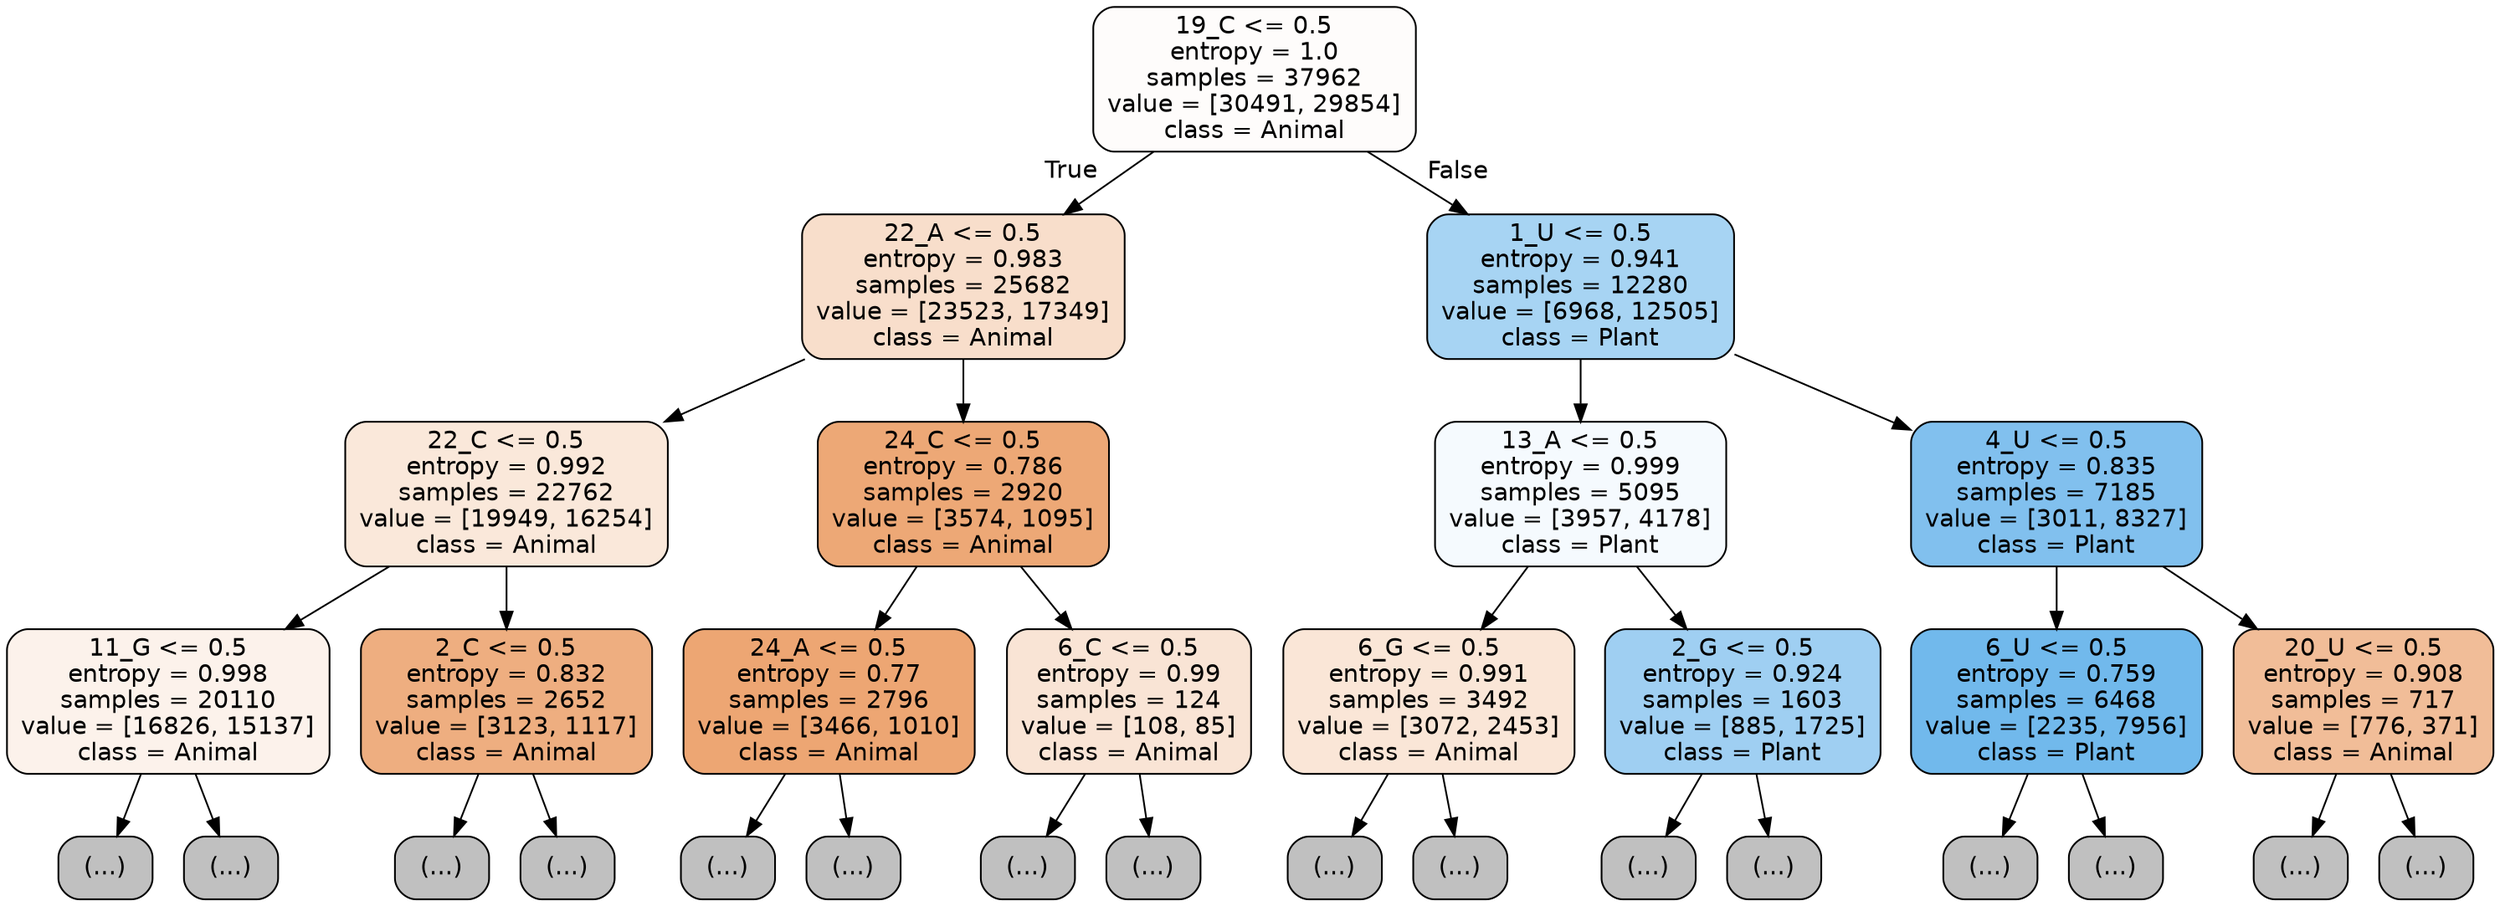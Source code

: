 digraph Tree {
node [shape=box, style="filled, rounded", color="black", fontname="helvetica"] ;
edge [fontname="helvetica"] ;
0 [label="19_C <= 0.5\nentropy = 1.0\nsamples = 37962\nvalue = [30491, 29854]\nclass = Animal", fillcolor="#fefcfb"] ;
1 [label="22_A <= 0.5\nentropy = 0.983\nsamples = 25682\nvalue = [23523, 17349]\nclass = Animal", fillcolor="#f8decb"] ;
0 -> 1 [labeldistance=2.5, labelangle=45, headlabel="True"] ;
2 [label="22_C <= 0.5\nentropy = 0.992\nsamples = 22762\nvalue = [19949, 16254]\nclass = Animal", fillcolor="#fae8da"] ;
1 -> 2 ;
3 [label="11_G <= 0.5\nentropy = 0.998\nsamples = 20110\nvalue = [16826, 15137]\nclass = Animal", fillcolor="#fcf2eb"] ;
2 -> 3 ;
4 [label="(...)", fillcolor="#C0C0C0"] ;
3 -> 4 ;
7065 [label="(...)", fillcolor="#C0C0C0"] ;
3 -> 7065 ;
9854 [label="2_C <= 0.5\nentropy = 0.832\nsamples = 2652\nvalue = [3123, 1117]\nclass = Animal", fillcolor="#eeae80"] ;
2 -> 9854 ;
9855 [label="(...)", fillcolor="#C0C0C0"] ;
9854 -> 9855 ;
10890 [label="(...)", fillcolor="#C0C0C0"] ;
9854 -> 10890 ;
11157 [label="24_C <= 0.5\nentropy = 0.786\nsamples = 2920\nvalue = [3574, 1095]\nclass = Animal", fillcolor="#eda876"] ;
1 -> 11157 ;
11158 [label="24_A <= 0.5\nentropy = 0.77\nsamples = 2796\nvalue = [3466, 1010]\nclass = Animal", fillcolor="#eda673"] ;
11157 -> 11158 ;
11159 [label="(...)", fillcolor="#C0C0C0"] ;
11158 -> 11159 ;
12334 [label="(...)", fillcolor="#C0C0C0"] ;
11158 -> 12334 ;
12413 [label="6_C <= 0.5\nentropy = 0.99\nsamples = 124\nvalue = [108, 85]\nclass = Animal", fillcolor="#f9e4d5"] ;
11157 -> 12413 ;
12414 [label="(...)", fillcolor="#C0C0C0"] ;
12413 -> 12414 ;
12475 [label="(...)", fillcolor="#C0C0C0"] ;
12413 -> 12475 ;
12492 [label="1_U <= 0.5\nentropy = 0.941\nsamples = 12280\nvalue = [6968, 12505]\nclass = Plant", fillcolor="#a7d4f3"] ;
0 -> 12492 [labeldistance=2.5, labelangle=-45, headlabel="False"] ;
12493 [label="13_A <= 0.5\nentropy = 0.999\nsamples = 5095\nvalue = [3957, 4178]\nclass = Plant", fillcolor="#f5fafe"] ;
12492 -> 12493 ;
12494 [label="6_G <= 0.5\nentropy = 0.991\nsamples = 3492\nvalue = [3072, 2453]\nclass = Animal", fillcolor="#fae6d7"] ;
12493 -> 12494 ;
12495 [label="(...)", fillcolor="#C0C0C0"] ;
12494 -> 12495 ;
13916 [label="(...)", fillcolor="#C0C0C0"] ;
12494 -> 13916 ;
14403 [label="2_G <= 0.5\nentropy = 0.924\nsamples = 1603\nvalue = [885, 1725]\nclass = Plant", fillcolor="#9fcff2"] ;
12493 -> 14403 ;
14404 [label="(...)", fillcolor="#C0C0C0"] ;
14403 -> 14404 ;
14789 [label="(...)", fillcolor="#C0C0C0"] ;
14403 -> 14789 ;
14908 [label="4_U <= 0.5\nentropy = 0.835\nsamples = 7185\nvalue = [3011, 8327]\nclass = Plant", fillcolor="#81c0ee"] ;
12492 -> 14908 ;
14909 [label="6_U <= 0.5\nentropy = 0.759\nsamples = 6468\nvalue = [2235, 7956]\nclass = Plant", fillcolor="#71b9ec"] ;
14908 -> 14909 ;
14910 [label="(...)", fillcolor="#C0C0C0"] ;
14909 -> 14910 ;
15985 [label="(...)", fillcolor="#C0C0C0"] ;
14909 -> 15985 ;
16302 [label="20_U <= 0.5\nentropy = 0.908\nsamples = 717\nvalue = [776, 371]\nclass = Animal", fillcolor="#f1bd98"] ;
14908 -> 16302 ;
16303 [label="(...)", fillcolor="#C0C0C0"] ;
16302 -> 16303 ;
16588 [label="(...)", fillcolor="#C0C0C0"] ;
16302 -> 16588 ;
}